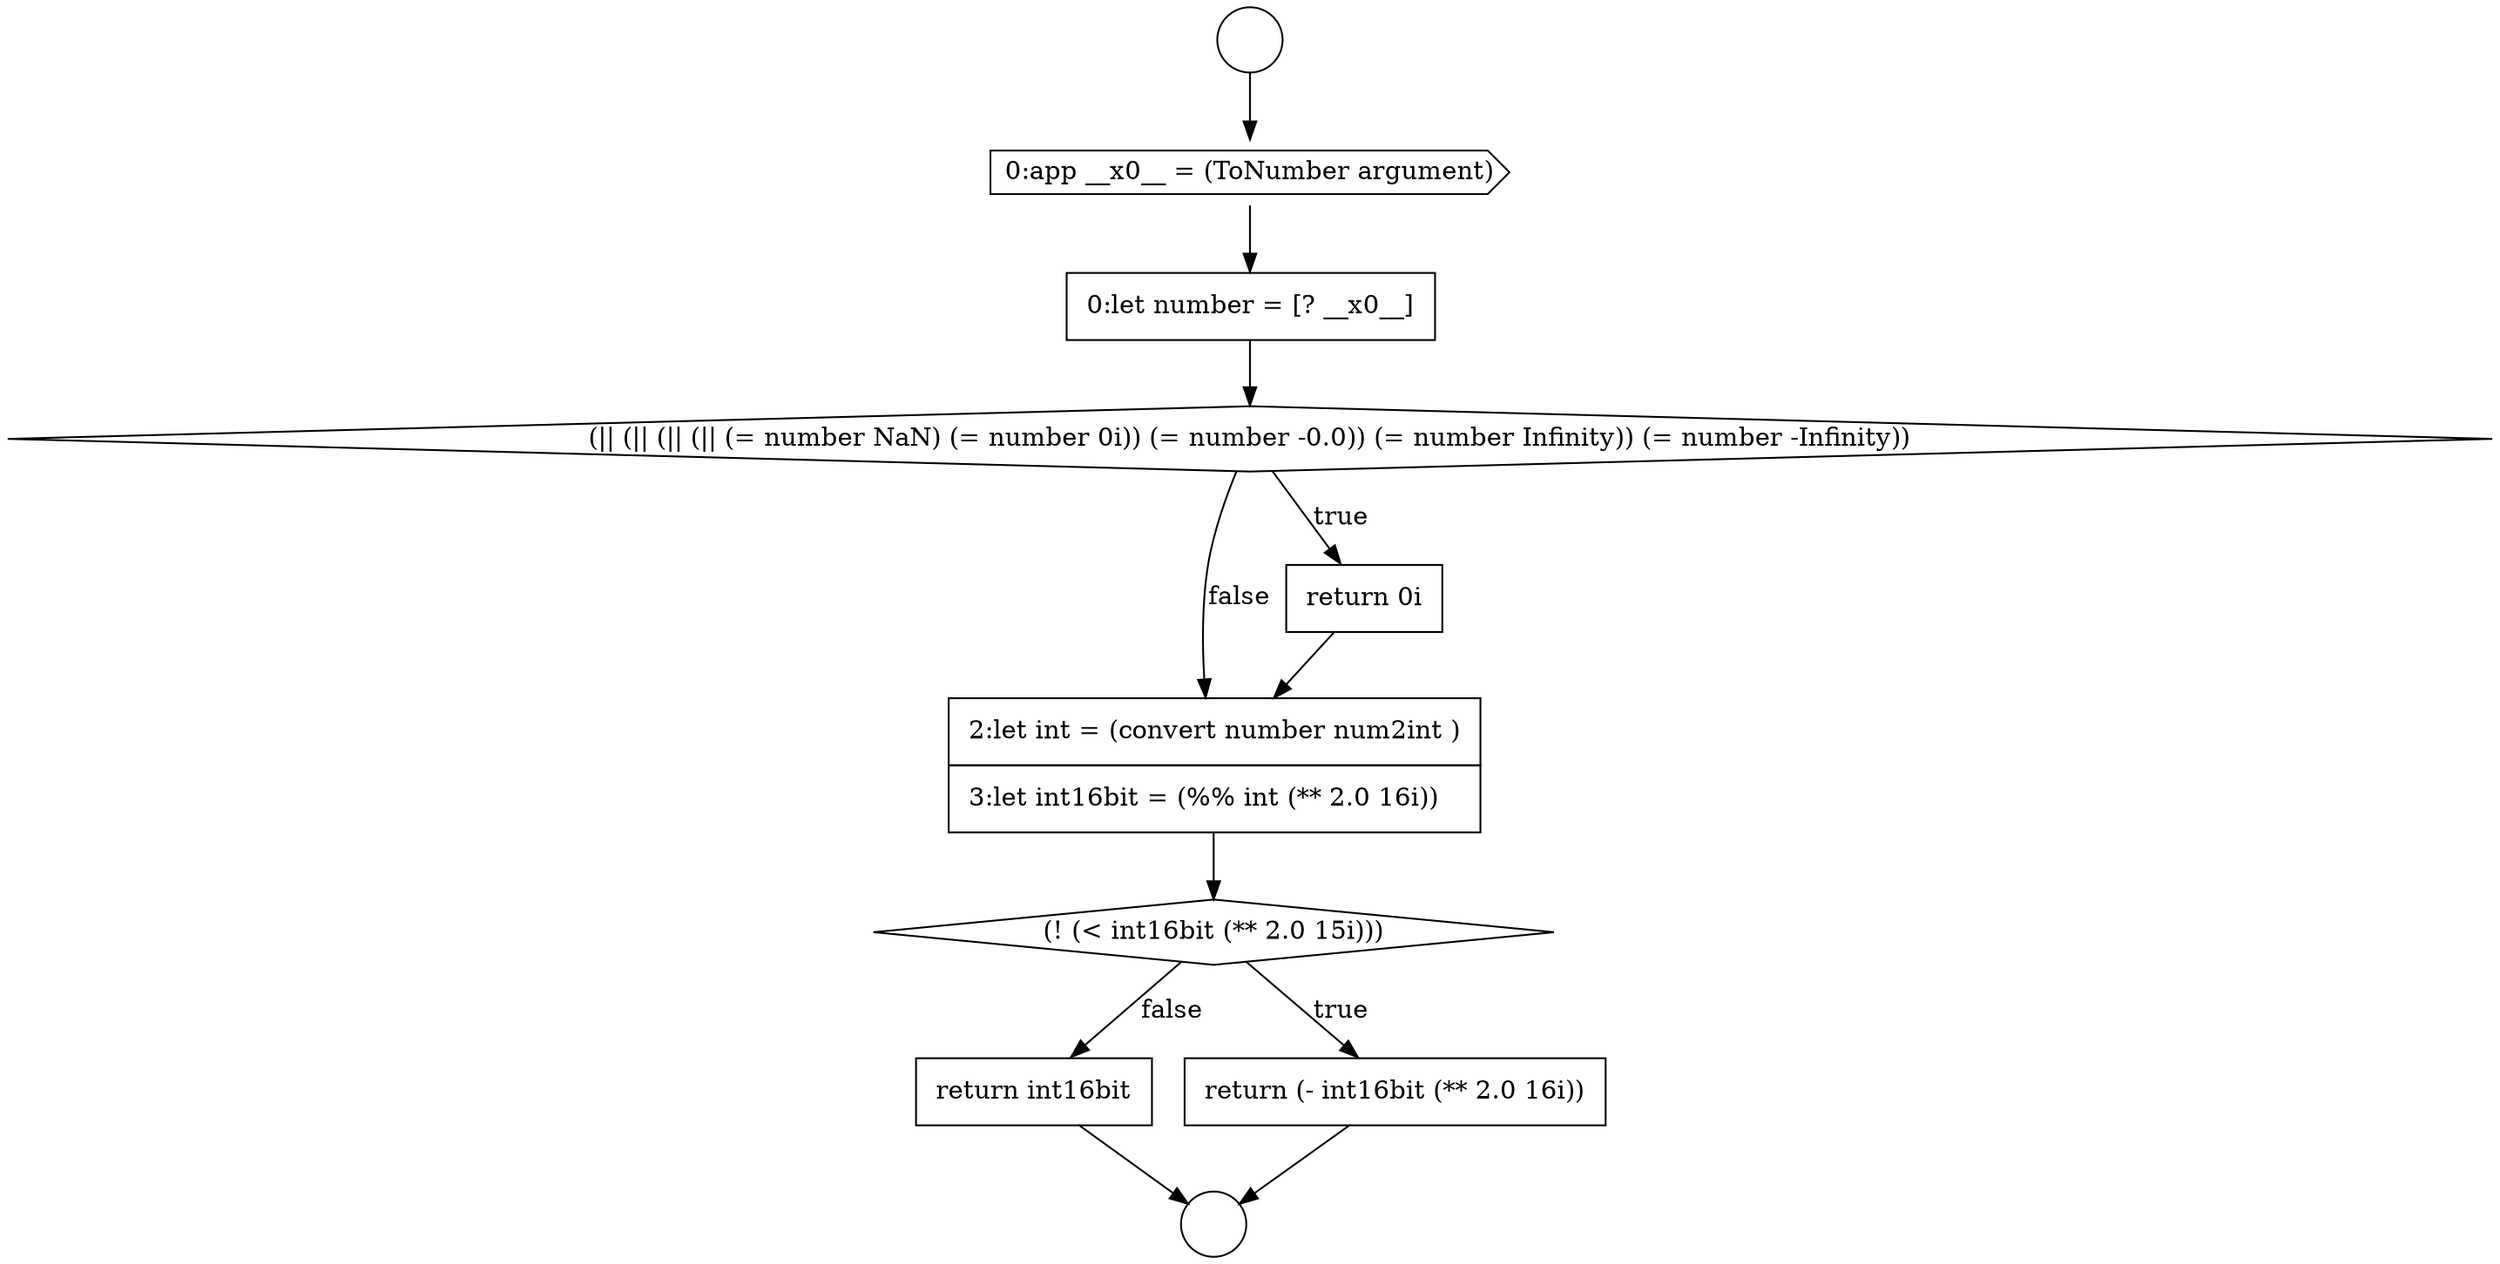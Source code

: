 digraph {
  node365 [shape=circle label=" " color="black" fillcolor="white" style=filled]
  node372 [shape=diamond, label=<<font color="black">(! (&lt; int16bit (** 2.0 15i)))</font>> color="black" fillcolor="white" style=filled]
  node366 [shape=circle label=" " color="black" fillcolor="white" style=filled]
  node371 [shape=none, margin=0, label=<<font color="black">
    <table border="0" cellborder="1" cellspacing="0" cellpadding="10">
      <tr><td align="left">2:let int = (convert number num2int )</td></tr>
      <tr><td align="left">3:let int16bit = (%% int (** 2.0 16i))</td></tr>
    </table>
  </font>> color="black" fillcolor="white" style=filled]
  node367 [shape=cds, label=<<font color="black">0:app __x0__ = (ToNumber argument)</font>> color="black" fillcolor="white" style=filled]
  node374 [shape=none, margin=0, label=<<font color="black">
    <table border="0" cellborder="1" cellspacing="0" cellpadding="10">
      <tr><td align="left">return int16bit</td></tr>
    </table>
  </font>> color="black" fillcolor="white" style=filled]
  node370 [shape=none, margin=0, label=<<font color="black">
    <table border="0" cellborder="1" cellspacing="0" cellpadding="10">
      <tr><td align="left">return 0i</td></tr>
    </table>
  </font>> color="black" fillcolor="white" style=filled]
  node368 [shape=none, margin=0, label=<<font color="black">
    <table border="0" cellborder="1" cellspacing="0" cellpadding="10">
      <tr><td align="left">0:let number = [? __x0__]</td></tr>
    </table>
  </font>> color="black" fillcolor="white" style=filled]
  node373 [shape=none, margin=0, label=<<font color="black">
    <table border="0" cellborder="1" cellspacing="0" cellpadding="10">
      <tr><td align="left">return (- int16bit (** 2.0 16i))</td></tr>
    </table>
  </font>> color="black" fillcolor="white" style=filled]
  node369 [shape=diamond, label=<<font color="black">(|| (|| (|| (|| (= number NaN) (= number 0i)) (= number -0.0)) (= number Infinity)) (= number -Infinity))</font>> color="black" fillcolor="white" style=filled]
  node367 -> node368 [ color="black"]
  node370 -> node371 [ color="black"]
  node373 -> node366 [ color="black"]
  node374 -> node366 [ color="black"]
  node372 -> node373 [label=<<font color="black">true</font>> color="black"]
  node372 -> node374 [label=<<font color="black">false</font>> color="black"]
  node369 -> node370 [label=<<font color="black">true</font>> color="black"]
  node369 -> node371 [label=<<font color="black">false</font>> color="black"]
  node371 -> node372 [ color="black"]
  node368 -> node369 [ color="black"]
  node365 -> node367 [ color="black"]
}
